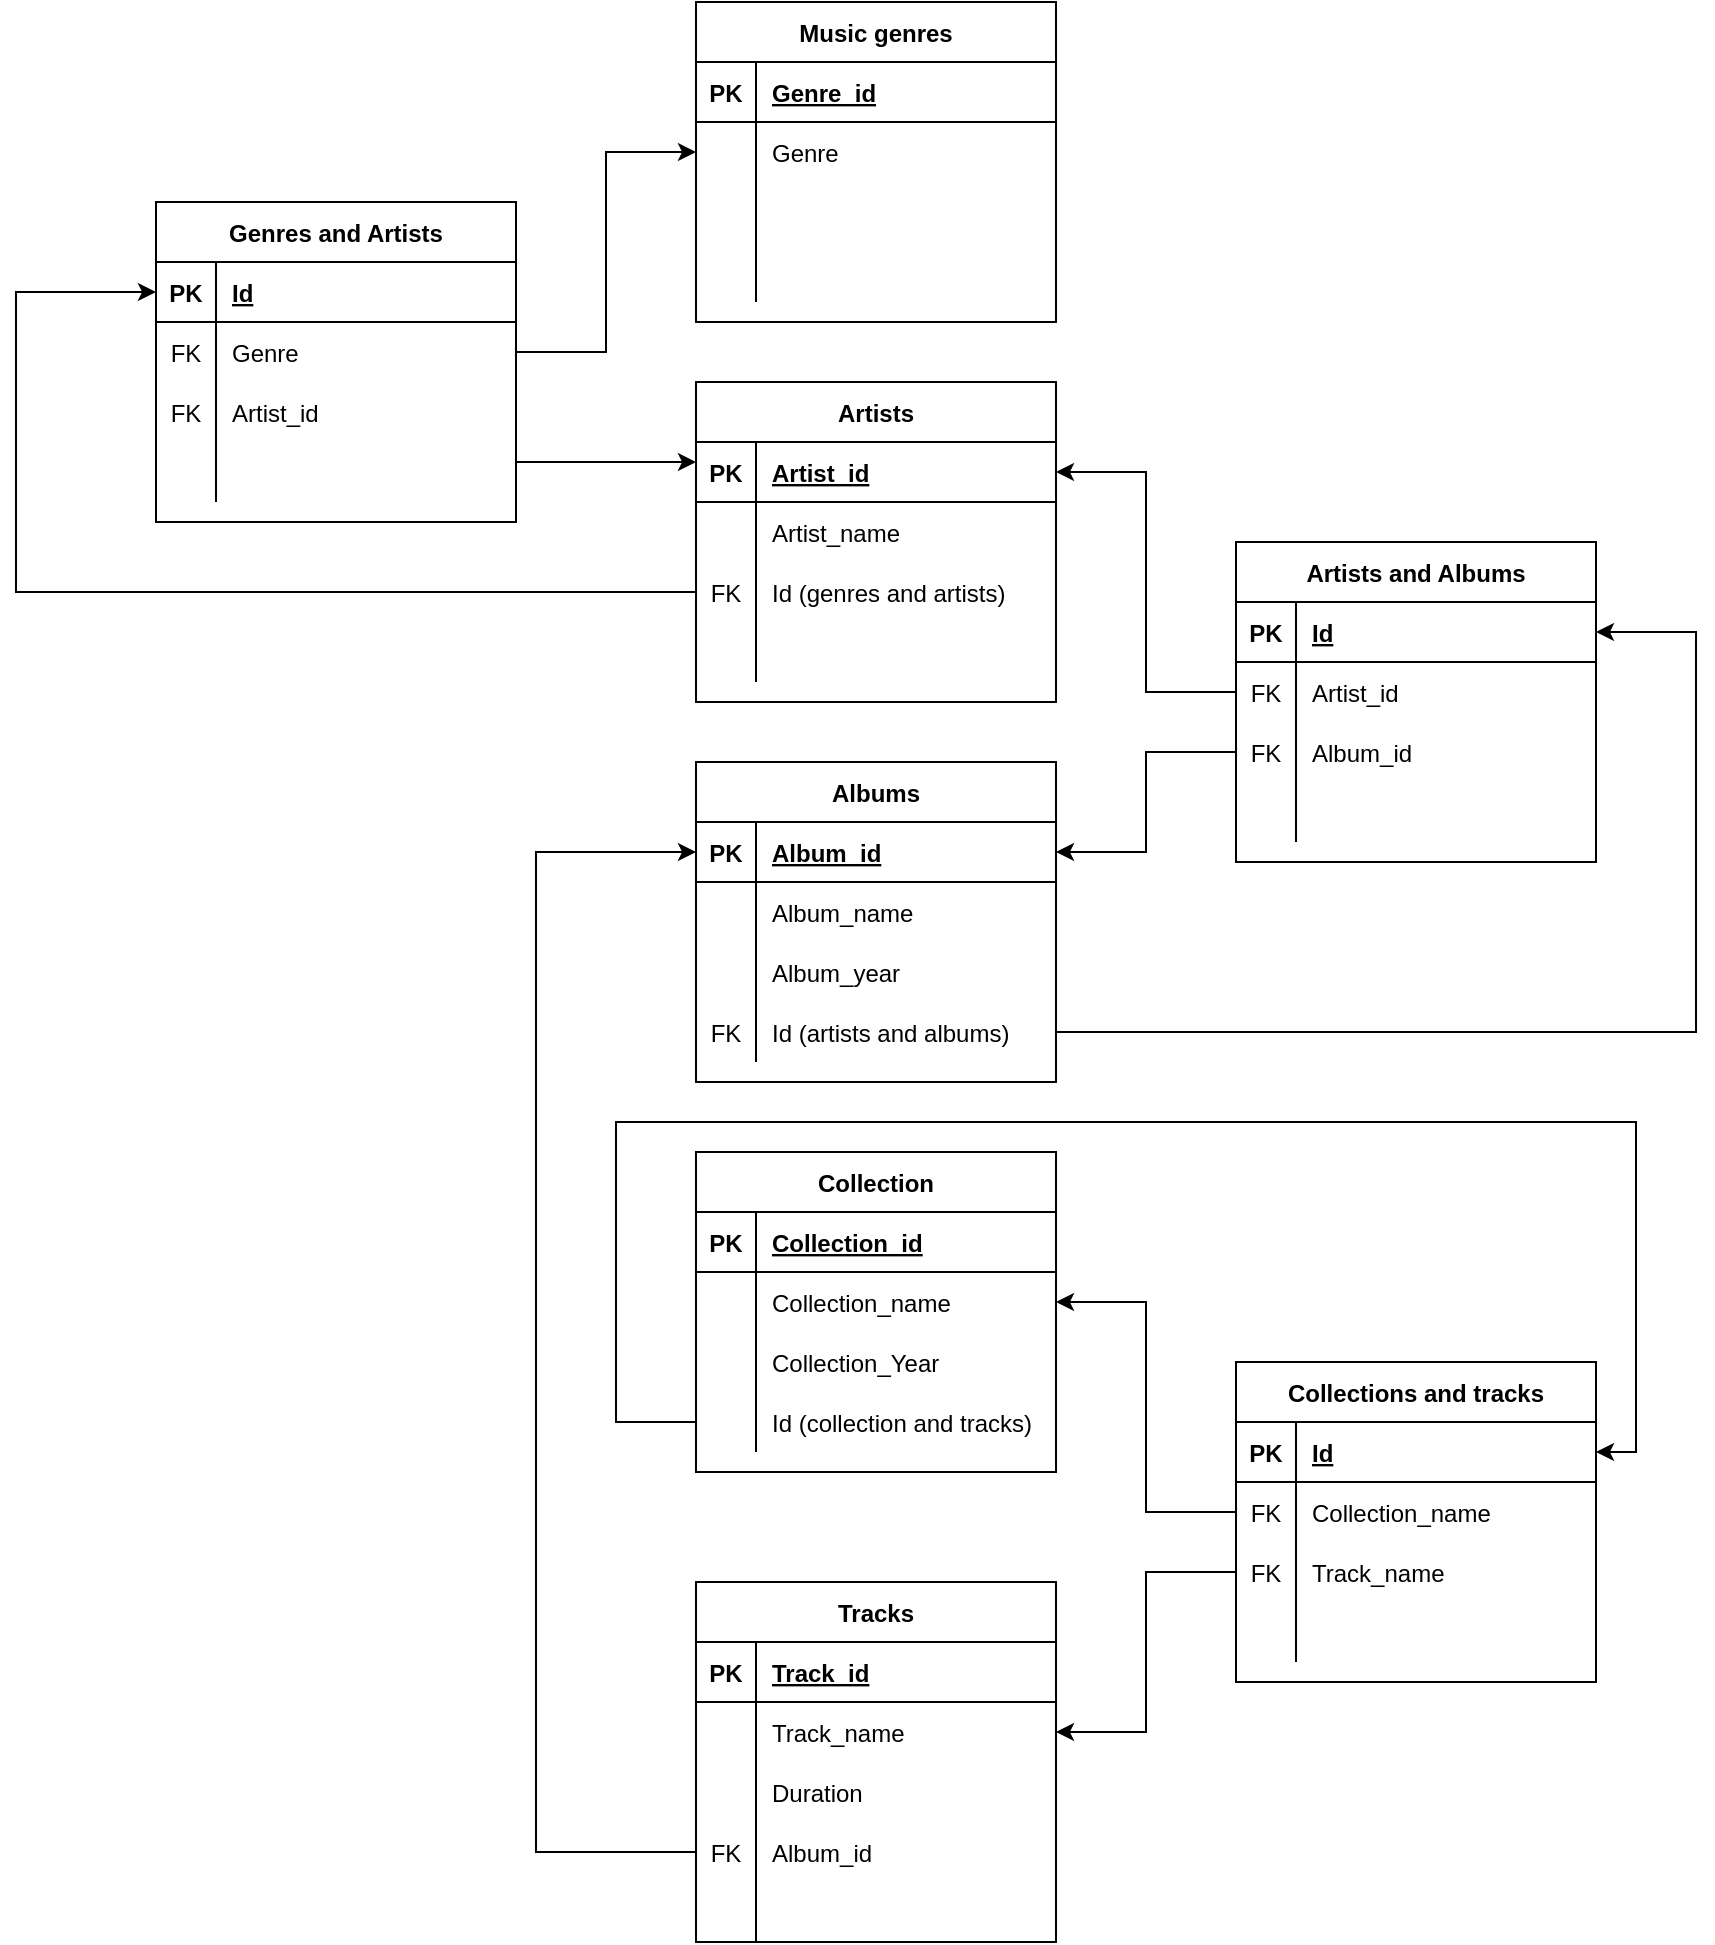 <mxfile version="20.5.1" type="github">
  <diagram id="jY6W27kg9r6BB66glRkD" name="Страница 1">
    <mxGraphModel dx="1917" dy="568" grid="1" gridSize="10" guides="1" tooltips="1" connect="1" arrows="1" fold="1" page="1" pageScale="1" pageWidth="827" pageHeight="1169" math="0" shadow="0">
      <root>
        <mxCell id="0" />
        <mxCell id="1" parent="0" />
        <mxCell id="2VaK1a6wCVmKWo9FYYq7-14" value="Artists" style="shape=table;startSize=30;container=1;collapsible=1;childLayout=tableLayout;fixedRows=1;rowLines=0;fontStyle=1;align=center;resizeLast=1;" vertex="1" parent="1">
          <mxGeometry x="300" y="200" width="180" height="160" as="geometry" />
        </mxCell>
        <mxCell id="2VaK1a6wCVmKWo9FYYq7-15" value="" style="shape=tableRow;horizontal=0;startSize=0;swimlaneHead=0;swimlaneBody=0;fillColor=none;collapsible=0;dropTarget=0;points=[[0,0.5],[1,0.5]];portConstraint=eastwest;top=0;left=0;right=0;bottom=1;" vertex="1" parent="2VaK1a6wCVmKWo9FYYq7-14">
          <mxGeometry y="30" width="180" height="30" as="geometry" />
        </mxCell>
        <mxCell id="2VaK1a6wCVmKWo9FYYq7-16" value="PK" style="shape=partialRectangle;connectable=0;fillColor=none;top=0;left=0;bottom=0;right=0;fontStyle=1;overflow=hidden;" vertex="1" parent="2VaK1a6wCVmKWo9FYYq7-15">
          <mxGeometry width="30" height="30" as="geometry">
            <mxRectangle width="30" height="30" as="alternateBounds" />
          </mxGeometry>
        </mxCell>
        <mxCell id="2VaK1a6wCVmKWo9FYYq7-17" value="Artist_id" style="shape=partialRectangle;connectable=0;fillColor=none;top=0;left=0;bottom=0;right=0;align=left;spacingLeft=6;fontStyle=5;overflow=hidden;" vertex="1" parent="2VaK1a6wCVmKWo9FYYq7-15">
          <mxGeometry x="30" width="150" height="30" as="geometry">
            <mxRectangle width="150" height="30" as="alternateBounds" />
          </mxGeometry>
        </mxCell>
        <mxCell id="2VaK1a6wCVmKWo9FYYq7-18" value="" style="shape=tableRow;horizontal=0;startSize=0;swimlaneHead=0;swimlaneBody=0;fillColor=none;collapsible=0;dropTarget=0;points=[[0,0.5],[1,0.5]];portConstraint=eastwest;top=0;left=0;right=0;bottom=0;" vertex="1" parent="2VaK1a6wCVmKWo9FYYq7-14">
          <mxGeometry y="60" width="180" height="30" as="geometry" />
        </mxCell>
        <mxCell id="2VaK1a6wCVmKWo9FYYq7-19" value="" style="shape=partialRectangle;connectable=0;fillColor=none;top=0;left=0;bottom=0;right=0;editable=1;overflow=hidden;" vertex="1" parent="2VaK1a6wCVmKWo9FYYq7-18">
          <mxGeometry width="30" height="30" as="geometry">
            <mxRectangle width="30" height="30" as="alternateBounds" />
          </mxGeometry>
        </mxCell>
        <mxCell id="2VaK1a6wCVmKWo9FYYq7-20" value="Artist_name" style="shape=partialRectangle;connectable=0;fillColor=none;top=0;left=0;bottom=0;right=0;align=left;spacingLeft=6;overflow=hidden;" vertex="1" parent="2VaK1a6wCVmKWo9FYYq7-18">
          <mxGeometry x="30" width="150" height="30" as="geometry">
            <mxRectangle width="150" height="30" as="alternateBounds" />
          </mxGeometry>
        </mxCell>
        <mxCell id="2VaK1a6wCVmKWo9FYYq7-21" value="" style="shape=tableRow;horizontal=0;startSize=0;swimlaneHead=0;swimlaneBody=0;fillColor=none;collapsible=0;dropTarget=0;points=[[0,0.5],[1,0.5]];portConstraint=eastwest;top=0;left=0;right=0;bottom=0;" vertex="1" parent="2VaK1a6wCVmKWo9FYYq7-14">
          <mxGeometry y="90" width="180" height="30" as="geometry" />
        </mxCell>
        <mxCell id="2VaK1a6wCVmKWo9FYYq7-22" value="FK" style="shape=partialRectangle;connectable=0;fillColor=none;top=0;left=0;bottom=0;right=0;editable=1;overflow=hidden;" vertex="1" parent="2VaK1a6wCVmKWo9FYYq7-21">
          <mxGeometry width="30" height="30" as="geometry">
            <mxRectangle width="30" height="30" as="alternateBounds" />
          </mxGeometry>
        </mxCell>
        <mxCell id="2VaK1a6wCVmKWo9FYYq7-23" value="Id (genres and artists)" style="shape=partialRectangle;connectable=0;fillColor=none;top=0;left=0;bottom=0;right=0;align=left;spacingLeft=6;overflow=hidden;" vertex="1" parent="2VaK1a6wCVmKWo9FYYq7-21">
          <mxGeometry x="30" width="150" height="30" as="geometry">
            <mxRectangle width="150" height="30" as="alternateBounds" />
          </mxGeometry>
        </mxCell>
        <mxCell id="2VaK1a6wCVmKWo9FYYq7-24" value="" style="shape=tableRow;horizontal=0;startSize=0;swimlaneHead=0;swimlaneBody=0;fillColor=none;collapsible=0;dropTarget=0;points=[[0,0.5],[1,0.5]];portConstraint=eastwest;top=0;left=0;right=0;bottom=0;" vertex="1" parent="2VaK1a6wCVmKWo9FYYq7-14">
          <mxGeometry y="120" width="180" height="30" as="geometry" />
        </mxCell>
        <mxCell id="2VaK1a6wCVmKWo9FYYq7-25" value="" style="shape=partialRectangle;connectable=0;fillColor=none;top=0;left=0;bottom=0;right=0;editable=1;overflow=hidden;" vertex="1" parent="2VaK1a6wCVmKWo9FYYq7-24">
          <mxGeometry width="30" height="30" as="geometry">
            <mxRectangle width="30" height="30" as="alternateBounds" />
          </mxGeometry>
        </mxCell>
        <mxCell id="2VaK1a6wCVmKWo9FYYq7-26" value="" style="shape=partialRectangle;connectable=0;fillColor=none;top=0;left=0;bottom=0;right=0;align=left;spacingLeft=6;overflow=hidden;" vertex="1" parent="2VaK1a6wCVmKWo9FYYq7-24">
          <mxGeometry x="30" width="150" height="30" as="geometry">
            <mxRectangle width="150" height="30" as="alternateBounds" />
          </mxGeometry>
        </mxCell>
        <mxCell id="2VaK1a6wCVmKWo9FYYq7-27" value="Albums" style="shape=table;startSize=30;container=1;collapsible=1;childLayout=tableLayout;fixedRows=1;rowLines=0;fontStyle=1;align=center;resizeLast=1;" vertex="1" parent="1">
          <mxGeometry x="300" y="390" width="180" height="160" as="geometry" />
        </mxCell>
        <mxCell id="2VaK1a6wCVmKWo9FYYq7-28" value="" style="shape=tableRow;horizontal=0;startSize=0;swimlaneHead=0;swimlaneBody=0;fillColor=none;collapsible=0;dropTarget=0;points=[[0,0.5],[1,0.5]];portConstraint=eastwest;top=0;left=0;right=0;bottom=1;" vertex="1" parent="2VaK1a6wCVmKWo9FYYq7-27">
          <mxGeometry y="30" width="180" height="30" as="geometry" />
        </mxCell>
        <mxCell id="2VaK1a6wCVmKWo9FYYq7-29" value="PK" style="shape=partialRectangle;connectable=0;fillColor=none;top=0;left=0;bottom=0;right=0;fontStyle=1;overflow=hidden;" vertex="1" parent="2VaK1a6wCVmKWo9FYYq7-28">
          <mxGeometry width="30" height="30" as="geometry">
            <mxRectangle width="30" height="30" as="alternateBounds" />
          </mxGeometry>
        </mxCell>
        <mxCell id="2VaK1a6wCVmKWo9FYYq7-30" value="Album_id" style="shape=partialRectangle;connectable=0;fillColor=none;top=0;left=0;bottom=0;right=0;align=left;spacingLeft=6;fontStyle=5;overflow=hidden;" vertex="1" parent="2VaK1a6wCVmKWo9FYYq7-28">
          <mxGeometry x="30" width="150" height="30" as="geometry">
            <mxRectangle width="150" height="30" as="alternateBounds" />
          </mxGeometry>
        </mxCell>
        <mxCell id="2VaK1a6wCVmKWo9FYYq7-31" value="" style="shape=tableRow;horizontal=0;startSize=0;swimlaneHead=0;swimlaneBody=0;fillColor=none;collapsible=0;dropTarget=0;points=[[0,0.5],[1,0.5]];portConstraint=eastwest;top=0;left=0;right=0;bottom=0;" vertex="1" parent="2VaK1a6wCVmKWo9FYYq7-27">
          <mxGeometry y="60" width="180" height="30" as="geometry" />
        </mxCell>
        <mxCell id="2VaK1a6wCVmKWo9FYYq7-32" value="" style="shape=partialRectangle;connectable=0;fillColor=none;top=0;left=0;bottom=0;right=0;editable=1;overflow=hidden;" vertex="1" parent="2VaK1a6wCVmKWo9FYYq7-31">
          <mxGeometry width="30" height="30" as="geometry">
            <mxRectangle width="30" height="30" as="alternateBounds" />
          </mxGeometry>
        </mxCell>
        <mxCell id="2VaK1a6wCVmKWo9FYYq7-33" value="Album_name" style="shape=partialRectangle;connectable=0;fillColor=none;top=0;left=0;bottom=0;right=0;align=left;spacingLeft=6;overflow=hidden;" vertex="1" parent="2VaK1a6wCVmKWo9FYYq7-31">
          <mxGeometry x="30" width="150" height="30" as="geometry">
            <mxRectangle width="150" height="30" as="alternateBounds" />
          </mxGeometry>
        </mxCell>
        <mxCell id="2VaK1a6wCVmKWo9FYYq7-34" value="" style="shape=tableRow;horizontal=0;startSize=0;swimlaneHead=0;swimlaneBody=0;fillColor=none;collapsible=0;dropTarget=0;points=[[0,0.5],[1,0.5]];portConstraint=eastwest;top=0;left=0;right=0;bottom=0;" vertex="1" parent="2VaK1a6wCVmKWo9FYYq7-27">
          <mxGeometry y="90" width="180" height="30" as="geometry" />
        </mxCell>
        <mxCell id="2VaK1a6wCVmKWo9FYYq7-35" value="" style="shape=partialRectangle;connectable=0;fillColor=none;top=0;left=0;bottom=0;right=0;editable=1;overflow=hidden;" vertex="1" parent="2VaK1a6wCVmKWo9FYYq7-34">
          <mxGeometry width="30" height="30" as="geometry">
            <mxRectangle width="30" height="30" as="alternateBounds" />
          </mxGeometry>
        </mxCell>
        <mxCell id="2VaK1a6wCVmKWo9FYYq7-36" value="Album_year" style="shape=partialRectangle;connectable=0;fillColor=none;top=0;left=0;bottom=0;right=0;align=left;spacingLeft=6;overflow=hidden;" vertex="1" parent="2VaK1a6wCVmKWo9FYYq7-34">
          <mxGeometry x="30" width="150" height="30" as="geometry">
            <mxRectangle width="150" height="30" as="alternateBounds" />
          </mxGeometry>
        </mxCell>
        <mxCell id="2VaK1a6wCVmKWo9FYYq7-37" value="" style="shape=tableRow;horizontal=0;startSize=0;swimlaneHead=0;swimlaneBody=0;fillColor=none;collapsible=0;dropTarget=0;points=[[0,0.5],[1,0.5]];portConstraint=eastwest;top=0;left=0;right=0;bottom=0;" vertex="1" parent="2VaK1a6wCVmKWo9FYYq7-27">
          <mxGeometry y="120" width="180" height="30" as="geometry" />
        </mxCell>
        <mxCell id="2VaK1a6wCVmKWo9FYYq7-38" value="FK" style="shape=partialRectangle;connectable=0;fillColor=none;top=0;left=0;bottom=0;right=0;editable=1;overflow=hidden;" vertex="1" parent="2VaK1a6wCVmKWo9FYYq7-37">
          <mxGeometry width="30" height="30" as="geometry">
            <mxRectangle width="30" height="30" as="alternateBounds" />
          </mxGeometry>
        </mxCell>
        <mxCell id="2VaK1a6wCVmKWo9FYYq7-39" value="Id (artists and albums)" style="shape=partialRectangle;connectable=0;fillColor=none;top=0;left=0;bottom=0;right=0;align=left;spacingLeft=6;overflow=hidden;" vertex="1" parent="2VaK1a6wCVmKWo9FYYq7-37">
          <mxGeometry x="30" width="150" height="30" as="geometry">
            <mxRectangle width="150" height="30" as="alternateBounds" />
          </mxGeometry>
        </mxCell>
        <mxCell id="2VaK1a6wCVmKWo9FYYq7-40" value="Tracks" style="shape=table;startSize=30;container=1;collapsible=1;childLayout=tableLayout;fixedRows=1;rowLines=0;fontStyle=1;align=center;resizeLast=1;" vertex="1" parent="1">
          <mxGeometry x="300" y="800" width="180" height="180" as="geometry" />
        </mxCell>
        <mxCell id="2VaK1a6wCVmKWo9FYYq7-41" value="" style="shape=tableRow;horizontal=0;startSize=0;swimlaneHead=0;swimlaneBody=0;fillColor=none;collapsible=0;dropTarget=0;points=[[0,0.5],[1,0.5]];portConstraint=eastwest;top=0;left=0;right=0;bottom=1;" vertex="1" parent="2VaK1a6wCVmKWo9FYYq7-40">
          <mxGeometry y="30" width="180" height="30" as="geometry" />
        </mxCell>
        <mxCell id="2VaK1a6wCVmKWo9FYYq7-42" value="PK" style="shape=partialRectangle;connectable=0;fillColor=none;top=0;left=0;bottom=0;right=0;fontStyle=1;overflow=hidden;" vertex="1" parent="2VaK1a6wCVmKWo9FYYq7-41">
          <mxGeometry width="30" height="30" as="geometry">
            <mxRectangle width="30" height="30" as="alternateBounds" />
          </mxGeometry>
        </mxCell>
        <mxCell id="2VaK1a6wCVmKWo9FYYq7-43" value="Track_id" style="shape=partialRectangle;connectable=0;fillColor=none;top=0;left=0;bottom=0;right=0;align=left;spacingLeft=6;fontStyle=5;overflow=hidden;" vertex="1" parent="2VaK1a6wCVmKWo9FYYq7-41">
          <mxGeometry x="30" width="150" height="30" as="geometry">
            <mxRectangle width="150" height="30" as="alternateBounds" />
          </mxGeometry>
        </mxCell>
        <mxCell id="2VaK1a6wCVmKWo9FYYq7-44" value="" style="shape=tableRow;horizontal=0;startSize=0;swimlaneHead=0;swimlaneBody=0;fillColor=none;collapsible=0;dropTarget=0;points=[[0,0.5],[1,0.5]];portConstraint=eastwest;top=0;left=0;right=0;bottom=0;" vertex="1" parent="2VaK1a6wCVmKWo9FYYq7-40">
          <mxGeometry y="60" width="180" height="30" as="geometry" />
        </mxCell>
        <mxCell id="2VaK1a6wCVmKWo9FYYq7-45" value="" style="shape=partialRectangle;connectable=0;fillColor=none;top=0;left=0;bottom=0;right=0;editable=1;overflow=hidden;" vertex="1" parent="2VaK1a6wCVmKWo9FYYq7-44">
          <mxGeometry width="30" height="30" as="geometry">
            <mxRectangle width="30" height="30" as="alternateBounds" />
          </mxGeometry>
        </mxCell>
        <mxCell id="2VaK1a6wCVmKWo9FYYq7-46" value="Track_name" style="shape=partialRectangle;connectable=0;fillColor=none;top=0;left=0;bottom=0;right=0;align=left;spacingLeft=6;overflow=hidden;" vertex="1" parent="2VaK1a6wCVmKWo9FYYq7-44">
          <mxGeometry x="30" width="150" height="30" as="geometry">
            <mxRectangle width="150" height="30" as="alternateBounds" />
          </mxGeometry>
        </mxCell>
        <mxCell id="2VaK1a6wCVmKWo9FYYq7-47" value="" style="shape=tableRow;horizontal=0;startSize=0;swimlaneHead=0;swimlaneBody=0;fillColor=none;collapsible=0;dropTarget=0;points=[[0,0.5],[1,0.5]];portConstraint=eastwest;top=0;left=0;right=0;bottom=0;" vertex="1" parent="2VaK1a6wCVmKWo9FYYq7-40">
          <mxGeometry y="90" width="180" height="30" as="geometry" />
        </mxCell>
        <mxCell id="2VaK1a6wCVmKWo9FYYq7-48" value="" style="shape=partialRectangle;connectable=0;fillColor=none;top=0;left=0;bottom=0;right=0;editable=1;overflow=hidden;" vertex="1" parent="2VaK1a6wCVmKWo9FYYq7-47">
          <mxGeometry width="30" height="30" as="geometry">
            <mxRectangle width="30" height="30" as="alternateBounds" />
          </mxGeometry>
        </mxCell>
        <mxCell id="2VaK1a6wCVmKWo9FYYq7-49" value="Duration" style="shape=partialRectangle;connectable=0;fillColor=none;top=0;left=0;bottom=0;right=0;align=left;spacingLeft=6;overflow=hidden;" vertex="1" parent="2VaK1a6wCVmKWo9FYYq7-47">
          <mxGeometry x="30" width="150" height="30" as="geometry">
            <mxRectangle width="150" height="30" as="alternateBounds" />
          </mxGeometry>
        </mxCell>
        <mxCell id="2VaK1a6wCVmKWo9FYYq7-50" value="" style="shape=tableRow;horizontal=0;startSize=0;swimlaneHead=0;swimlaneBody=0;fillColor=none;collapsible=0;dropTarget=0;points=[[0,0.5],[1,0.5]];portConstraint=eastwest;top=0;left=0;right=0;bottom=0;" vertex="1" parent="2VaK1a6wCVmKWo9FYYq7-40">
          <mxGeometry y="120" width="180" height="30" as="geometry" />
        </mxCell>
        <mxCell id="2VaK1a6wCVmKWo9FYYq7-51" value="FK" style="shape=partialRectangle;connectable=0;fillColor=none;top=0;left=0;bottom=0;right=0;editable=1;overflow=hidden;" vertex="1" parent="2VaK1a6wCVmKWo9FYYq7-50">
          <mxGeometry width="30" height="30" as="geometry">
            <mxRectangle width="30" height="30" as="alternateBounds" />
          </mxGeometry>
        </mxCell>
        <mxCell id="2VaK1a6wCVmKWo9FYYq7-52" value="Album_id" style="shape=partialRectangle;connectable=0;fillColor=none;top=0;left=0;bottom=0;right=0;align=left;spacingLeft=6;overflow=hidden;" vertex="1" parent="2VaK1a6wCVmKWo9FYYq7-50">
          <mxGeometry x="30" width="150" height="30" as="geometry">
            <mxRectangle width="150" height="30" as="alternateBounds" />
          </mxGeometry>
        </mxCell>
        <mxCell id="2VaK1a6wCVmKWo9FYYq7-161" value="" style="shape=tableRow;horizontal=0;startSize=0;swimlaneHead=0;swimlaneBody=0;fillColor=none;collapsible=0;dropTarget=0;points=[[0,0.5],[1,0.5]];portConstraint=eastwest;top=0;left=0;right=0;bottom=0;" vertex="1" parent="2VaK1a6wCVmKWo9FYYq7-40">
          <mxGeometry y="150" width="180" height="30" as="geometry" />
        </mxCell>
        <mxCell id="2VaK1a6wCVmKWo9FYYq7-162" value="" style="shape=partialRectangle;connectable=0;fillColor=none;top=0;left=0;bottom=0;right=0;editable=1;overflow=hidden;" vertex="1" parent="2VaK1a6wCVmKWo9FYYq7-161">
          <mxGeometry width="30" height="30" as="geometry">
            <mxRectangle width="30" height="30" as="alternateBounds" />
          </mxGeometry>
        </mxCell>
        <mxCell id="2VaK1a6wCVmKWo9FYYq7-163" value="" style="shape=partialRectangle;connectable=0;fillColor=none;top=0;left=0;bottom=0;right=0;align=left;spacingLeft=6;overflow=hidden;" vertex="1" parent="2VaK1a6wCVmKWo9FYYq7-161">
          <mxGeometry x="30" width="150" height="30" as="geometry">
            <mxRectangle width="150" height="30" as="alternateBounds" />
          </mxGeometry>
        </mxCell>
        <mxCell id="2VaK1a6wCVmKWo9FYYq7-82" value="Genres and Artists" style="shape=table;startSize=30;container=1;collapsible=1;childLayout=tableLayout;fixedRows=1;rowLines=0;fontStyle=1;align=center;resizeLast=1;" vertex="1" parent="1">
          <mxGeometry x="30" y="110" width="180" height="160" as="geometry" />
        </mxCell>
        <mxCell id="2VaK1a6wCVmKWo9FYYq7-83" value="" style="shape=tableRow;horizontal=0;startSize=0;swimlaneHead=0;swimlaneBody=0;fillColor=none;collapsible=0;dropTarget=0;points=[[0,0.5],[1,0.5]];portConstraint=eastwest;top=0;left=0;right=0;bottom=1;" vertex="1" parent="2VaK1a6wCVmKWo9FYYq7-82">
          <mxGeometry y="30" width="180" height="30" as="geometry" />
        </mxCell>
        <mxCell id="2VaK1a6wCVmKWo9FYYq7-84" value="PK" style="shape=partialRectangle;connectable=0;fillColor=none;top=0;left=0;bottom=0;right=0;fontStyle=1;overflow=hidden;" vertex="1" parent="2VaK1a6wCVmKWo9FYYq7-83">
          <mxGeometry width="30" height="30" as="geometry">
            <mxRectangle width="30" height="30" as="alternateBounds" />
          </mxGeometry>
        </mxCell>
        <mxCell id="2VaK1a6wCVmKWo9FYYq7-85" value="Id" style="shape=partialRectangle;connectable=0;fillColor=none;top=0;left=0;bottom=0;right=0;align=left;spacingLeft=6;fontStyle=5;overflow=hidden;" vertex="1" parent="2VaK1a6wCVmKWo9FYYq7-83">
          <mxGeometry x="30" width="150" height="30" as="geometry">
            <mxRectangle width="150" height="30" as="alternateBounds" />
          </mxGeometry>
        </mxCell>
        <mxCell id="2VaK1a6wCVmKWo9FYYq7-86" value="" style="shape=tableRow;horizontal=0;startSize=0;swimlaneHead=0;swimlaneBody=0;fillColor=none;collapsible=0;dropTarget=0;points=[[0,0.5],[1,0.5]];portConstraint=eastwest;top=0;left=0;right=0;bottom=0;" vertex="1" parent="2VaK1a6wCVmKWo9FYYq7-82">
          <mxGeometry y="60" width="180" height="30" as="geometry" />
        </mxCell>
        <mxCell id="2VaK1a6wCVmKWo9FYYq7-87" value="FK" style="shape=partialRectangle;connectable=0;fillColor=none;top=0;left=0;bottom=0;right=0;editable=1;overflow=hidden;" vertex="1" parent="2VaK1a6wCVmKWo9FYYq7-86">
          <mxGeometry width="30" height="30" as="geometry">
            <mxRectangle width="30" height="30" as="alternateBounds" />
          </mxGeometry>
        </mxCell>
        <mxCell id="2VaK1a6wCVmKWo9FYYq7-88" value="Genre" style="shape=partialRectangle;connectable=0;fillColor=none;top=0;left=0;bottom=0;right=0;align=left;spacingLeft=6;overflow=hidden;" vertex="1" parent="2VaK1a6wCVmKWo9FYYq7-86">
          <mxGeometry x="30" width="150" height="30" as="geometry">
            <mxRectangle width="150" height="30" as="alternateBounds" />
          </mxGeometry>
        </mxCell>
        <mxCell id="2VaK1a6wCVmKWo9FYYq7-89" value="" style="shape=tableRow;horizontal=0;startSize=0;swimlaneHead=0;swimlaneBody=0;fillColor=none;collapsible=0;dropTarget=0;points=[[0,0.5],[1,0.5]];portConstraint=eastwest;top=0;left=0;right=0;bottom=0;" vertex="1" parent="2VaK1a6wCVmKWo9FYYq7-82">
          <mxGeometry y="90" width="180" height="30" as="geometry" />
        </mxCell>
        <mxCell id="2VaK1a6wCVmKWo9FYYq7-90" value="FK" style="shape=partialRectangle;connectable=0;fillColor=none;top=0;left=0;bottom=0;right=0;editable=1;overflow=hidden;" vertex="1" parent="2VaK1a6wCVmKWo9FYYq7-89">
          <mxGeometry width="30" height="30" as="geometry">
            <mxRectangle width="30" height="30" as="alternateBounds" />
          </mxGeometry>
        </mxCell>
        <mxCell id="2VaK1a6wCVmKWo9FYYq7-91" value="Artist_id" style="shape=partialRectangle;connectable=0;fillColor=none;top=0;left=0;bottom=0;right=0;align=left;spacingLeft=6;overflow=hidden;" vertex="1" parent="2VaK1a6wCVmKWo9FYYq7-89">
          <mxGeometry x="30" width="150" height="30" as="geometry">
            <mxRectangle width="150" height="30" as="alternateBounds" />
          </mxGeometry>
        </mxCell>
        <mxCell id="2VaK1a6wCVmKWo9FYYq7-92" value="" style="shape=tableRow;horizontal=0;startSize=0;swimlaneHead=0;swimlaneBody=0;fillColor=none;collapsible=0;dropTarget=0;points=[[0,0.5],[1,0.5]];portConstraint=eastwest;top=0;left=0;right=0;bottom=0;" vertex="1" parent="2VaK1a6wCVmKWo9FYYq7-82">
          <mxGeometry y="120" width="180" height="30" as="geometry" />
        </mxCell>
        <mxCell id="2VaK1a6wCVmKWo9FYYq7-93" value="" style="shape=partialRectangle;connectable=0;fillColor=none;top=0;left=0;bottom=0;right=0;editable=1;overflow=hidden;" vertex="1" parent="2VaK1a6wCVmKWo9FYYq7-92">
          <mxGeometry width="30" height="30" as="geometry">
            <mxRectangle width="30" height="30" as="alternateBounds" />
          </mxGeometry>
        </mxCell>
        <mxCell id="2VaK1a6wCVmKWo9FYYq7-94" value="" style="shape=partialRectangle;connectable=0;fillColor=none;top=0;left=0;bottom=0;right=0;align=left;spacingLeft=6;overflow=hidden;" vertex="1" parent="2VaK1a6wCVmKWo9FYYq7-92">
          <mxGeometry x="30" width="150" height="30" as="geometry">
            <mxRectangle width="150" height="30" as="alternateBounds" />
          </mxGeometry>
        </mxCell>
        <mxCell id="2VaK1a6wCVmKWo9FYYq7-110" style="edgeStyle=orthogonalEdgeStyle;rounded=0;orthogonalLoop=1;jettySize=auto;html=1;exitX=1;exitY=0.5;exitDx=0;exitDy=0;" edge="1" parent="1" source="2VaK1a6wCVmKWo9FYYq7-89">
          <mxGeometry relative="1" as="geometry">
            <mxPoint x="300" y="240" as="targetPoint" />
            <Array as="points">
              <mxPoint x="210" y="240" />
              <mxPoint x="300" y="240" />
            </Array>
          </mxGeometry>
        </mxCell>
        <mxCell id="2VaK1a6wCVmKWo9FYYq7-125" style="edgeStyle=orthogonalEdgeStyle;rounded=0;orthogonalLoop=1;jettySize=auto;html=1;exitX=0;exitY=0.5;exitDx=0;exitDy=0;entryX=0;entryY=0.5;entryDx=0;entryDy=0;" edge="1" parent="1" source="2VaK1a6wCVmKWo9FYYq7-21" target="2VaK1a6wCVmKWo9FYYq7-83">
          <mxGeometry relative="1" as="geometry">
            <Array as="points">
              <mxPoint x="-40" y="305" />
              <mxPoint x="-40" y="155" />
            </Array>
          </mxGeometry>
        </mxCell>
        <mxCell id="2VaK1a6wCVmKWo9FYYq7-126" value="Artists and Albums" style="shape=table;startSize=30;container=1;collapsible=1;childLayout=tableLayout;fixedRows=1;rowLines=0;fontStyle=1;align=center;resizeLast=1;" vertex="1" parent="1">
          <mxGeometry x="570" y="280" width="180" height="160" as="geometry" />
        </mxCell>
        <mxCell id="2VaK1a6wCVmKWo9FYYq7-127" value="" style="shape=tableRow;horizontal=0;startSize=0;swimlaneHead=0;swimlaneBody=0;fillColor=none;collapsible=0;dropTarget=0;points=[[0,0.5],[1,0.5]];portConstraint=eastwest;top=0;left=0;right=0;bottom=1;" vertex="1" parent="2VaK1a6wCVmKWo9FYYq7-126">
          <mxGeometry y="30" width="180" height="30" as="geometry" />
        </mxCell>
        <mxCell id="2VaK1a6wCVmKWo9FYYq7-128" value="PK" style="shape=partialRectangle;connectable=0;fillColor=none;top=0;left=0;bottom=0;right=0;fontStyle=1;overflow=hidden;" vertex="1" parent="2VaK1a6wCVmKWo9FYYq7-127">
          <mxGeometry width="30" height="30" as="geometry">
            <mxRectangle width="30" height="30" as="alternateBounds" />
          </mxGeometry>
        </mxCell>
        <mxCell id="2VaK1a6wCVmKWo9FYYq7-129" value="Id" style="shape=partialRectangle;connectable=0;fillColor=none;top=0;left=0;bottom=0;right=0;align=left;spacingLeft=6;fontStyle=5;overflow=hidden;" vertex="1" parent="2VaK1a6wCVmKWo9FYYq7-127">
          <mxGeometry x="30" width="150" height="30" as="geometry">
            <mxRectangle width="150" height="30" as="alternateBounds" />
          </mxGeometry>
        </mxCell>
        <mxCell id="2VaK1a6wCVmKWo9FYYq7-130" value="" style="shape=tableRow;horizontal=0;startSize=0;swimlaneHead=0;swimlaneBody=0;fillColor=none;collapsible=0;dropTarget=0;points=[[0,0.5],[1,0.5]];portConstraint=eastwest;top=0;left=0;right=0;bottom=0;" vertex="1" parent="2VaK1a6wCVmKWo9FYYq7-126">
          <mxGeometry y="60" width="180" height="30" as="geometry" />
        </mxCell>
        <mxCell id="2VaK1a6wCVmKWo9FYYq7-131" value="FK" style="shape=partialRectangle;connectable=0;fillColor=none;top=0;left=0;bottom=0;right=0;editable=1;overflow=hidden;" vertex="1" parent="2VaK1a6wCVmKWo9FYYq7-130">
          <mxGeometry width="30" height="30" as="geometry">
            <mxRectangle width="30" height="30" as="alternateBounds" />
          </mxGeometry>
        </mxCell>
        <mxCell id="2VaK1a6wCVmKWo9FYYq7-132" value="Artist_id" style="shape=partialRectangle;connectable=0;fillColor=none;top=0;left=0;bottom=0;right=0;align=left;spacingLeft=6;overflow=hidden;" vertex="1" parent="2VaK1a6wCVmKWo9FYYq7-130">
          <mxGeometry x="30" width="150" height="30" as="geometry">
            <mxRectangle width="150" height="30" as="alternateBounds" />
          </mxGeometry>
        </mxCell>
        <mxCell id="2VaK1a6wCVmKWo9FYYq7-133" value="" style="shape=tableRow;horizontal=0;startSize=0;swimlaneHead=0;swimlaneBody=0;fillColor=none;collapsible=0;dropTarget=0;points=[[0,0.5],[1,0.5]];portConstraint=eastwest;top=0;left=0;right=0;bottom=0;" vertex="1" parent="2VaK1a6wCVmKWo9FYYq7-126">
          <mxGeometry y="90" width="180" height="30" as="geometry" />
        </mxCell>
        <mxCell id="2VaK1a6wCVmKWo9FYYq7-134" value="FK" style="shape=partialRectangle;connectable=0;fillColor=none;top=0;left=0;bottom=0;right=0;editable=1;overflow=hidden;" vertex="1" parent="2VaK1a6wCVmKWo9FYYq7-133">
          <mxGeometry width="30" height="30" as="geometry">
            <mxRectangle width="30" height="30" as="alternateBounds" />
          </mxGeometry>
        </mxCell>
        <mxCell id="2VaK1a6wCVmKWo9FYYq7-135" value="Album_id" style="shape=partialRectangle;connectable=0;fillColor=none;top=0;left=0;bottom=0;right=0;align=left;spacingLeft=6;overflow=hidden;" vertex="1" parent="2VaK1a6wCVmKWo9FYYq7-133">
          <mxGeometry x="30" width="150" height="30" as="geometry">
            <mxRectangle width="150" height="30" as="alternateBounds" />
          </mxGeometry>
        </mxCell>
        <mxCell id="2VaK1a6wCVmKWo9FYYq7-136" value="" style="shape=tableRow;horizontal=0;startSize=0;swimlaneHead=0;swimlaneBody=0;fillColor=none;collapsible=0;dropTarget=0;points=[[0,0.5],[1,0.5]];portConstraint=eastwest;top=0;left=0;right=0;bottom=0;" vertex="1" parent="2VaK1a6wCVmKWo9FYYq7-126">
          <mxGeometry y="120" width="180" height="30" as="geometry" />
        </mxCell>
        <mxCell id="2VaK1a6wCVmKWo9FYYq7-137" value="" style="shape=partialRectangle;connectable=0;fillColor=none;top=0;left=0;bottom=0;right=0;editable=1;overflow=hidden;" vertex="1" parent="2VaK1a6wCVmKWo9FYYq7-136">
          <mxGeometry width="30" height="30" as="geometry">
            <mxRectangle width="30" height="30" as="alternateBounds" />
          </mxGeometry>
        </mxCell>
        <mxCell id="2VaK1a6wCVmKWo9FYYq7-138" value="" style="shape=partialRectangle;connectable=0;fillColor=none;top=0;left=0;bottom=0;right=0;align=left;spacingLeft=6;overflow=hidden;" vertex="1" parent="2VaK1a6wCVmKWo9FYYq7-136">
          <mxGeometry x="30" width="150" height="30" as="geometry">
            <mxRectangle width="150" height="30" as="alternateBounds" />
          </mxGeometry>
        </mxCell>
        <mxCell id="2VaK1a6wCVmKWo9FYYq7-140" style="edgeStyle=orthogonalEdgeStyle;rounded=0;orthogonalLoop=1;jettySize=auto;html=1;exitX=0;exitY=0.5;exitDx=0;exitDy=0;entryX=1;entryY=0.5;entryDx=0;entryDy=0;" edge="1" parent="1" source="2VaK1a6wCVmKWo9FYYq7-130" target="2VaK1a6wCVmKWo9FYYq7-15">
          <mxGeometry relative="1" as="geometry" />
        </mxCell>
        <mxCell id="2VaK1a6wCVmKWo9FYYq7-141" style="edgeStyle=orthogonalEdgeStyle;rounded=0;orthogonalLoop=1;jettySize=auto;html=1;exitX=0;exitY=0.5;exitDx=0;exitDy=0;entryX=1;entryY=0.5;entryDx=0;entryDy=0;" edge="1" parent="1" source="2VaK1a6wCVmKWo9FYYq7-133" target="2VaK1a6wCVmKWo9FYYq7-28">
          <mxGeometry relative="1" as="geometry" />
        </mxCell>
        <mxCell id="2VaK1a6wCVmKWo9FYYq7-142" style="edgeStyle=orthogonalEdgeStyle;rounded=0;orthogonalLoop=1;jettySize=auto;html=1;exitX=1;exitY=0.5;exitDx=0;exitDy=0;entryX=1;entryY=0.5;entryDx=0;entryDy=0;" edge="1" parent="1" source="2VaK1a6wCVmKWo9FYYq7-37" target="2VaK1a6wCVmKWo9FYYq7-127">
          <mxGeometry relative="1" as="geometry">
            <Array as="points">
              <mxPoint x="800" y="525" />
              <mxPoint x="800" y="325" />
            </Array>
          </mxGeometry>
        </mxCell>
        <mxCell id="2VaK1a6wCVmKWo9FYYq7-143" value="Collections and tracks" style="shape=table;startSize=30;container=1;collapsible=1;childLayout=tableLayout;fixedRows=1;rowLines=0;fontStyle=1;align=center;resizeLast=1;" vertex="1" parent="1">
          <mxGeometry x="570" y="690" width="180" height="160" as="geometry" />
        </mxCell>
        <mxCell id="2VaK1a6wCVmKWo9FYYq7-144" value="" style="shape=tableRow;horizontal=0;startSize=0;swimlaneHead=0;swimlaneBody=0;fillColor=none;collapsible=0;dropTarget=0;points=[[0,0.5],[1,0.5]];portConstraint=eastwest;top=0;left=0;right=0;bottom=1;" vertex="1" parent="2VaK1a6wCVmKWo9FYYq7-143">
          <mxGeometry y="30" width="180" height="30" as="geometry" />
        </mxCell>
        <mxCell id="2VaK1a6wCVmKWo9FYYq7-145" value="PK" style="shape=partialRectangle;connectable=0;fillColor=none;top=0;left=0;bottom=0;right=0;fontStyle=1;overflow=hidden;" vertex="1" parent="2VaK1a6wCVmKWo9FYYq7-144">
          <mxGeometry width="30" height="30" as="geometry">
            <mxRectangle width="30" height="30" as="alternateBounds" />
          </mxGeometry>
        </mxCell>
        <mxCell id="2VaK1a6wCVmKWo9FYYq7-146" value="Id" style="shape=partialRectangle;connectable=0;fillColor=none;top=0;left=0;bottom=0;right=0;align=left;spacingLeft=6;fontStyle=5;overflow=hidden;" vertex="1" parent="2VaK1a6wCVmKWo9FYYq7-144">
          <mxGeometry x="30" width="150" height="30" as="geometry">
            <mxRectangle width="150" height="30" as="alternateBounds" />
          </mxGeometry>
        </mxCell>
        <mxCell id="2VaK1a6wCVmKWo9FYYq7-147" value="" style="shape=tableRow;horizontal=0;startSize=0;swimlaneHead=0;swimlaneBody=0;fillColor=none;collapsible=0;dropTarget=0;points=[[0,0.5],[1,0.5]];portConstraint=eastwest;top=0;left=0;right=0;bottom=0;" vertex="1" parent="2VaK1a6wCVmKWo9FYYq7-143">
          <mxGeometry y="60" width="180" height="30" as="geometry" />
        </mxCell>
        <mxCell id="2VaK1a6wCVmKWo9FYYq7-148" value="FK" style="shape=partialRectangle;connectable=0;fillColor=none;top=0;left=0;bottom=0;right=0;editable=1;overflow=hidden;" vertex="1" parent="2VaK1a6wCVmKWo9FYYq7-147">
          <mxGeometry width="30" height="30" as="geometry">
            <mxRectangle width="30" height="30" as="alternateBounds" />
          </mxGeometry>
        </mxCell>
        <mxCell id="2VaK1a6wCVmKWo9FYYq7-149" value="Collection_name" style="shape=partialRectangle;connectable=0;fillColor=none;top=0;left=0;bottom=0;right=0;align=left;spacingLeft=6;overflow=hidden;" vertex="1" parent="2VaK1a6wCVmKWo9FYYq7-147">
          <mxGeometry x="30" width="150" height="30" as="geometry">
            <mxRectangle width="150" height="30" as="alternateBounds" />
          </mxGeometry>
        </mxCell>
        <mxCell id="2VaK1a6wCVmKWo9FYYq7-150" value="" style="shape=tableRow;horizontal=0;startSize=0;swimlaneHead=0;swimlaneBody=0;fillColor=none;collapsible=0;dropTarget=0;points=[[0,0.5],[1,0.5]];portConstraint=eastwest;top=0;left=0;right=0;bottom=0;" vertex="1" parent="2VaK1a6wCVmKWo9FYYq7-143">
          <mxGeometry y="90" width="180" height="30" as="geometry" />
        </mxCell>
        <mxCell id="2VaK1a6wCVmKWo9FYYq7-151" value="FK" style="shape=partialRectangle;connectable=0;fillColor=none;top=0;left=0;bottom=0;right=0;editable=1;overflow=hidden;" vertex="1" parent="2VaK1a6wCVmKWo9FYYq7-150">
          <mxGeometry width="30" height="30" as="geometry">
            <mxRectangle width="30" height="30" as="alternateBounds" />
          </mxGeometry>
        </mxCell>
        <mxCell id="2VaK1a6wCVmKWo9FYYq7-152" value="Track_name" style="shape=partialRectangle;connectable=0;fillColor=none;top=0;left=0;bottom=0;right=0;align=left;spacingLeft=6;overflow=hidden;" vertex="1" parent="2VaK1a6wCVmKWo9FYYq7-150">
          <mxGeometry x="30" width="150" height="30" as="geometry">
            <mxRectangle width="150" height="30" as="alternateBounds" />
          </mxGeometry>
        </mxCell>
        <mxCell id="2VaK1a6wCVmKWo9FYYq7-153" value="" style="shape=tableRow;horizontal=0;startSize=0;swimlaneHead=0;swimlaneBody=0;fillColor=none;collapsible=0;dropTarget=0;points=[[0,0.5],[1,0.5]];portConstraint=eastwest;top=0;left=0;right=0;bottom=0;" vertex="1" parent="2VaK1a6wCVmKWo9FYYq7-143">
          <mxGeometry y="120" width="180" height="30" as="geometry" />
        </mxCell>
        <mxCell id="2VaK1a6wCVmKWo9FYYq7-154" value="" style="shape=partialRectangle;connectable=0;fillColor=none;top=0;left=0;bottom=0;right=0;editable=1;overflow=hidden;" vertex="1" parent="2VaK1a6wCVmKWo9FYYq7-153">
          <mxGeometry width="30" height="30" as="geometry">
            <mxRectangle width="30" height="30" as="alternateBounds" />
          </mxGeometry>
        </mxCell>
        <mxCell id="2VaK1a6wCVmKWo9FYYq7-155" value="" style="shape=partialRectangle;connectable=0;fillColor=none;top=0;left=0;bottom=0;right=0;align=left;spacingLeft=6;overflow=hidden;" vertex="1" parent="2VaK1a6wCVmKWo9FYYq7-153">
          <mxGeometry x="30" width="150" height="30" as="geometry">
            <mxRectangle width="150" height="30" as="alternateBounds" />
          </mxGeometry>
        </mxCell>
        <mxCell id="2VaK1a6wCVmKWo9FYYq7-164" style="edgeStyle=orthogonalEdgeStyle;rounded=0;orthogonalLoop=1;jettySize=auto;html=1;exitX=0;exitY=0.5;exitDx=0;exitDy=0;entryX=0;entryY=0.5;entryDx=0;entryDy=0;" edge="1" parent="1" source="2VaK1a6wCVmKWo9FYYq7-50" target="2VaK1a6wCVmKWo9FYYq7-28">
          <mxGeometry relative="1" as="geometry">
            <Array as="points">
              <mxPoint x="220" y="935" />
              <mxPoint x="220" y="435" />
            </Array>
          </mxGeometry>
        </mxCell>
        <mxCell id="2VaK1a6wCVmKWo9FYYq7-167" value="Collection" style="shape=table;startSize=30;container=1;collapsible=1;childLayout=tableLayout;fixedRows=1;rowLines=0;fontStyle=1;align=center;resizeLast=1;" vertex="1" parent="1">
          <mxGeometry x="300" y="585" width="180" height="160" as="geometry" />
        </mxCell>
        <mxCell id="2VaK1a6wCVmKWo9FYYq7-168" value="" style="shape=tableRow;horizontal=0;startSize=0;swimlaneHead=0;swimlaneBody=0;fillColor=none;collapsible=0;dropTarget=0;points=[[0,0.5],[1,0.5]];portConstraint=eastwest;top=0;left=0;right=0;bottom=1;" vertex="1" parent="2VaK1a6wCVmKWo9FYYq7-167">
          <mxGeometry y="30" width="180" height="30" as="geometry" />
        </mxCell>
        <mxCell id="2VaK1a6wCVmKWo9FYYq7-169" value="PK" style="shape=partialRectangle;connectable=0;fillColor=none;top=0;left=0;bottom=0;right=0;fontStyle=1;overflow=hidden;" vertex="1" parent="2VaK1a6wCVmKWo9FYYq7-168">
          <mxGeometry width="30" height="30" as="geometry">
            <mxRectangle width="30" height="30" as="alternateBounds" />
          </mxGeometry>
        </mxCell>
        <mxCell id="2VaK1a6wCVmKWo9FYYq7-170" value="Collection_id" style="shape=partialRectangle;connectable=0;fillColor=none;top=0;left=0;bottom=0;right=0;align=left;spacingLeft=6;fontStyle=5;overflow=hidden;" vertex="1" parent="2VaK1a6wCVmKWo9FYYq7-168">
          <mxGeometry x="30" width="150" height="30" as="geometry">
            <mxRectangle width="150" height="30" as="alternateBounds" />
          </mxGeometry>
        </mxCell>
        <mxCell id="2VaK1a6wCVmKWo9FYYq7-171" value="" style="shape=tableRow;horizontal=0;startSize=0;swimlaneHead=0;swimlaneBody=0;fillColor=none;collapsible=0;dropTarget=0;points=[[0,0.5],[1,0.5]];portConstraint=eastwest;top=0;left=0;right=0;bottom=0;" vertex="1" parent="2VaK1a6wCVmKWo9FYYq7-167">
          <mxGeometry y="60" width="180" height="30" as="geometry" />
        </mxCell>
        <mxCell id="2VaK1a6wCVmKWo9FYYq7-172" value="" style="shape=partialRectangle;connectable=0;fillColor=none;top=0;left=0;bottom=0;right=0;editable=1;overflow=hidden;" vertex="1" parent="2VaK1a6wCVmKWo9FYYq7-171">
          <mxGeometry width="30" height="30" as="geometry">
            <mxRectangle width="30" height="30" as="alternateBounds" />
          </mxGeometry>
        </mxCell>
        <mxCell id="2VaK1a6wCVmKWo9FYYq7-173" value="Collection_name" style="shape=partialRectangle;connectable=0;fillColor=none;top=0;left=0;bottom=0;right=0;align=left;spacingLeft=6;overflow=hidden;" vertex="1" parent="2VaK1a6wCVmKWo9FYYq7-171">
          <mxGeometry x="30" width="150" height="30" as="geometry">
            <mxRectangle width="150" height="30" as="alternateBounds" />
          </mxGeometry>
        </mxCell>
        <mxCell id="2VaK1a6wCVmKWo9FYYq7-174" value="" style="shape=tableRow;horizontal=0;startSize=0;swimlaneHead=0;swimlaneBody=0;fillColor=none;collapsible=0;dropTarget=0;points=[[0,0.5],[1,0.5]];portConstraint=eastwest;top=0;left=0;right=0;bottom=0;" vertex="1" parent="2VaK1a6wCVmKWo9FYYq7-167">
          <mxGeometry y="90" width="180" height="30" as="geometry" />
        </mxCell>
        <mxCell id="2VaK1a6wCVmKWo9FYYq7-175" value="" style="shape=partialRectangle;connectable=0;fillColor=none;top=0;left=0;bottom=0;right=0;editable=1;overflow=hidden;" vertex="1" parent="2VaK1a6wCVmKWo9FYYq7-174">
          <mxGeometry width="30" height="30" as="geometry">
            <mxRectangle width="30" height="30" as="alternateBounds" />
          </mxGeometry>
        </mxCell>
        <mxCell id="2VaK1a6wCVmKWo9FYYq7-176" value="Collection_Year" style="shape=partialRectangle;connectable=0;fillColor=none;top=0;left=0;bottom=0;right=0;align=left;spacingLeft=6;overflow=hidden;" vertex="1" parent="2VaK1a6wCVmKWo9FYYq7-174">
          <mxGeometry x="30" width="150" height="30" as="geometry">
            <mxRectangle width="150" height="30" as="alternateBounds" />
          </mxGeometry>
        </mxCell>
        <mxCell id="2VaK1a6wCVmKWo9FYYq7-177" value="" style="shape=tableRow;horizontal=0;startSize=0;swimlaneHead=0;swimlaneBody=0;fillColor=none;collapsible=0;dropTarget=0;points=[[0,0.5],[1,0.5]];portConstraint=eastwest;top=0;left=0;right=0;bottom=0;" vertex="1" parent="2VaK1a6wCVmKWo9FYYq7-167">
          <mxGeometry y="120" width="180" height="30" as="geometry" />
        </mxCell>
        <mxCell id="2VaK1a6wCVmKWo9FYYq7-178" value="" style="shape=partialRectangle;connectable=0;fillColor=none;top=0;left=0;bottom=0;right=0;editable=1;overflow=hidden;" vertex="1" parent="2VaK1a6wCVmKWo9FYYq7-177">
          <mxGeometry width="30" height="30" as="geometry">
            <mxRectangle width="30" height="30" as="alternateBounds" />
          </mxGeometry>
        </mxCell>
        <mxCell id="2VaK1a6wCVmKWo9FYYq7-179" value="Id (collection and tracks)" style="shape=partialRectangle;connectable=0;fillColor=none;top=0;left=0;bottom=0;right=0;align=left;spacingLeft=6;overflow=hidden;" vertex="1" parent="2VaK1a6wCVmKWo9FYYq7-177">
          <mxGeometry x="30" width="150" height="30" as="geometry">
            <mxRectangle width="150" height="30" as="alternateBounds" />
          </mxGeometry>
        </mxCell>
        <mxCell id="2VaK1a6wCVmKWo9FYYq7-195" style="edgeStyle=orthogonalEdgeStyle;rounded=0;orthogonalLoop=1;jettySize=auto;html=1;exitX=0;exitY=0.5;exitDx=0;exitDy=0;entryX=1;entryY=0.5;entryDx=0;entryDy=0;" edge="1" parent="1" source="2VaK1a6wCVmKWo9FYYq7-147" target="2VaK1a6wCVmKWo9FYYq7-171">
          <mxGeometry relative="1" as="geometry" />
        </mxCell>
        <mxCell id="2VaK1a6wCVmKWo9FYYq7-196" style="edgeStyle=orthogonalEdgeStyle;rounded=0;orthogonalLoop=1;jettySize=auto;html=1;exitX=0;exitY=0.5;exitDx=0;exitDy=0;entryX=1;entryY=0.5;entryDx=0;entryDy=0;" edge="1" parent="1" source="2VaK1a6wCVmKWo9FYYq7-150" target="2VaK1a6wCVmKWo9FYYq7-44">
          <mxGeometry relative="1" as="geometry" />
        </mxCell>
        <mxCell id="2VaK1a6wCVmKWo9FYYq7-202" style="edgeStyle=orthogonalEdgeStyle;rounded=0;orthogonalLoop=1;jettySize=auto;html=1;exitX=0;exitY=0.5;exitDx=0;exitDy=0;entryX=1;entryY=0.5;entryDx=0;entryDy=0;" edge="1" parent="1" source="2VaK1a6wCVmKWo9FYYq7-177" target="2VaK1a6wCVmKWo9FYYq7-144">
          <mxGeometry relative="1" as="geometry">
            <Array as="points">
              <mxPoint x="260" y="720" />
              <mxPoint x="260" y="570" />
              <mxPoint x="770" y="570" />
              <mxPoint x="770" y="735" />
            </Array>
          </mxGeometry>
        </mxCell>
        <mxCell id="2VaK1a6wCVmKWo9FYYq7-203" value="Music genres" style="shape=table;startSize=30;container=1;collapsible=1;childLayout=tableLayout;fixedRows=1;rowLines=0;fontStyle=1;align=center;resizeLast=1;" vertex="1" parent="1">
          <mxGeometry x="300" y="10" width="180" height="160" as="geometry" />
        </mxCell>
        <mxCell id="2VaK1a6wCVmKWo9FYYq7-204" value="" style="shape=tableRow;horizontal=0;startSize=0;swimlaneHead=0;swimlaneBody=0;fillColor=none;collapsible=0;dropTarget=0;points=[[0,0.5],[1,0.5]];portConstraint=eastwest;top=0;left=0;right=0;bottom=1;" vertex="1" parent="2VaK1a6wCVmKWo9FYYq7-203">
          <mxGeometry y="30" width="180" height="30" as="geometry" />
        </mxCell>
        <mxCell id="2VaK1a6wCVmKWo9FYYq7-205" value="PK" style="shape=partialRectangle;connectable=0;fillColor=none;top=0;left=0;bottom=0;right=0;fontStyle=1;overflow=hidden;" vertex="1" parent="2VaK1a6wCVmKWo9FYYq7-204">
          <mxGeometry width="30" height="30" as="geometry">
            <mxRectangle width="30" height="30" as="alternateBounds" />
          </mxGeometry>
        </mxCell>
        <mxCell id="2VaK1a6wCVmKWo9FYYq7-206" value="Genre_id" style="shape=partialRectangle;connectable=0;fillColor=none;top=0;left=0;bottom=0;right=0;align=left;spacingLeft=6;fontStyle=5;overflow=hidden;" vertex="1" parent="2VaK1a6wCVmKWo9FYYq7-204">
          <mxGeometry x="30" width="150" height="30" as="geometry">
            <mxRectangle width="150" height="30" as="alternateBounds" />
          </mxGeometry>
        </mxCell>
        <mxCell id="2VaK1a6wCVmKWo9FYYq7-207" value="" style="shape=tableRow;horizontal=0;startSize=0;swimlaneHead=0;swimlaneBody=0;fillColor=none;collapsible=0;dropTarget=0;points=[[0,0.5],[1,0.5]];portConstraint=eastwest;top=0;left=0;right=0;bottom=0;" vertex="1" parent="2VaK1a6wCVmKWo9FYYq7-203">
          <mxGeometry y="60" width="180" height="30" as="geometry" />
        </mxCell>
        <mxCell id="2VaK1a6wCVmKWo9FYYq7-208" value="" style="shape=partialRectangle;connectable=0;fillColor=none;top=0;left=0;bottom=0;right=0;editable=1;overflow=hidden;" vertex="1" parent="2VaK1a6wCVmKWo9FYYq7-207">
          <mxGeometry width="30" height="30" as="geometry">
            <mxRectangle width="30" height="30" as="alternateBounds" />
          </mxGeometry>
        </mxCell>
        <mxCell id="2VaK1a6wCVmKWo9FYYq7-209" value="Genre" style="shape=partialRectangle;connectable=0;fillColor=none;top=0;left=0;bottom=0;right=0;align=left;spacingLeft=6;overflow=hidden;" vertex="1" parent="2VaK1a6wCVmKWo9FYYq7-207">
          <mxGeometry x="30" width="150" height="30" as="geometry">
            <mxRectangle width="150" height="30" as="alternateBounds" />
          </mxGeometry>
        </mxCell>
        <mxCell id="2VaK1a6wCVmKWo9FYYq7-210" value="" style="shape=tableRow;horizontal=0;startSize=0;swimlaneHead=0;swimlaneBody=0;fillColor=none;collapsible=0;dropTarget=0;points=[[0,0.5],[1,0.5]];portConstraint=eastwest;top=0;left=0;right=0;bottom=0;" vertex="1" parent="2VaK1a6wCVmKWo9FYYq7-203">
          <mxGeometry y="90" width="180" height="30" as="geometry" />
        </mxCell>
        <mxCell id="2VaK1a6wCVmKWo9FYYq7-211" value="" style="shape=partialRectangle;connectable=0;fillColor=none;top=0;left=0;bottom=0;right=0;editable=1;overflow=hidden;" vertex="1" parent="2VaK1a6wCVmKWo9FYYq7-210">
          <mxGeometry width="30" height="30" as="geometry">
            <mxRectangle width="30" height="30" as="alternateBounds" />
          </mxGeometry>
        </mxCell>
        <mxCell id="2VaK1a6wCVmKWo9FYYq7-212" value="" style="shape=partialRectangle;connectable=0;fillColor=none;top=0;left=0;bottom=0;right=0;align=left;spacingLeft=6;overflow=hidden;" vertex="1" parent="2VaK1a6wCVmKWo9FYYq7-210">
          <mxGeometry x="30" width="150" height="30" as="geometry">
            <mxRectangle width="150" height="30" as="alternateBounds" />
          </mxGeometry>
        </mxCell>
        <mxCell id="2VaK1a6wCVmKWo9FYYq7-213" value="" style="shape=tableRow;horizontal=0;startSize=0;swimlaneHead=0;swimlaneBody=0;fillColor=none;collapsible=0;dropTarget=0;points=[[0,0.5],[1,0.5]];portConstraint=eastwest;top=0;left=0;right=0;bottom=0;" vertex="1" parent="2VaK1a6wCVmKWo9FYYq7-203">
          <mxGeometry y="120" width="180" height="30" as="geometry" />
        </mxCell>
        <mxCell id="2VaK1a6wCVmKWo9FYYq7-214" value="" style="shape=partialRectangle;connectable=0;fillColor=none;top=0;left=0;bottom=0;right=0;editable=1;overflow=hidden;" vertex="1" parent="2VaK1a6wCVmKWo9FYYq7-213">
          <mxGeometry width="30" height="30" as="geometry">
            <mxRectangle width="30" height="30" as="alternateBounds" />
          </mxGeometry>
        </mxCell>
        <mxCell id="2VaK1a6wCVmKWo9FYYq7-215" value="" style="shape=partialRectangle;connectable=0;fillColor=none;top=0;left=0;bottom=0;right=0;align=left;spacingLeft=6;overflow=hidden;" vertex="1" parent="2VaK1a6wCVmKWo9FYYq7-213">
          <mxGeometry x="30" width="150" height="30" as="geometry">
            <mxRectangle width="150" height="30" as="alternateBounds" />
          </mxGeometry>
        </mxCell>
        <mxCell id="2VaK1a6wCVmKWo9FYYq7-216" style="edgeStyle=orthogonalEdgeStyle;rounded=0;orthogonalLoop=1;jettySize=auto;html=1;exitX=1;exitY=0.5;exitDx=0;exitDy=0;entryX=0;entryY=0.5;entryDx=0;entryDy=0;" edge="1" parent="1" source="2VaK1a6wCVmKWo9FYYq7-86" target="2VaK1a6wCVmKWo9FYYq7-207">
          <mxGeometry relative="1" as="geometry" />
        </mxCell>
      </root>
    </mxGraphModel>
  </diagram>
</mxfile>
